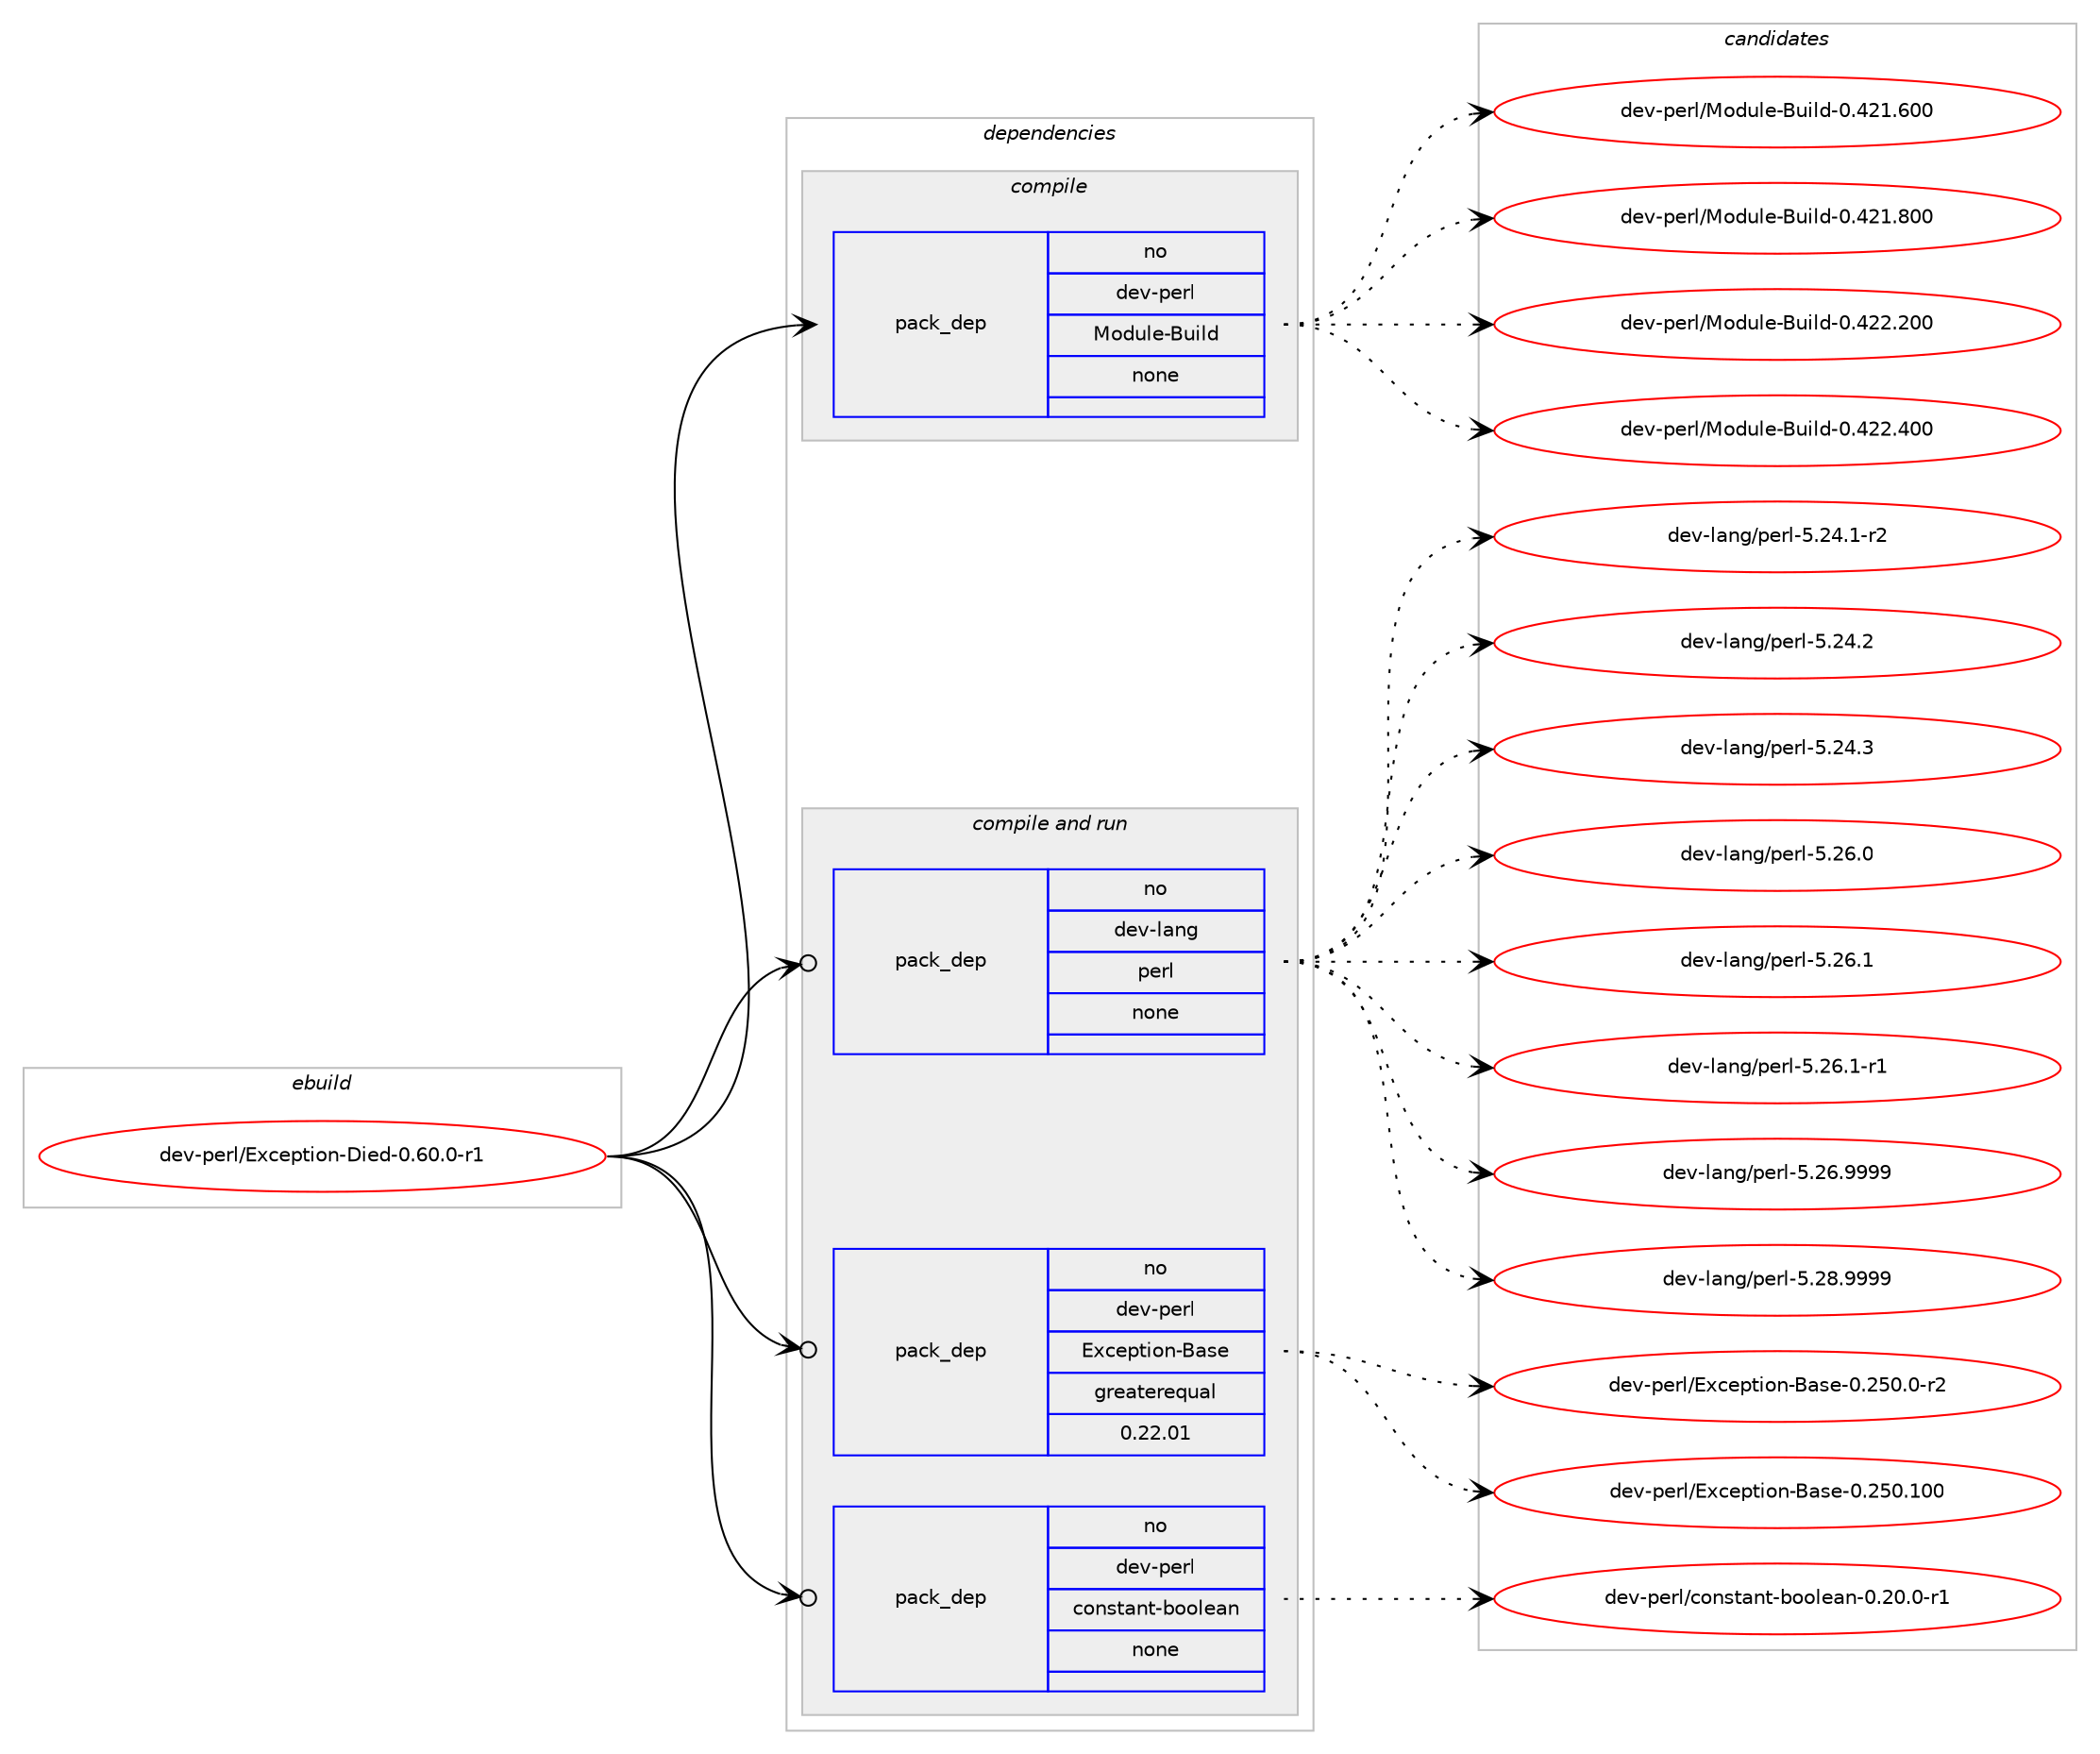 digraph prolog {

# *************
# Graph options
# *************

newrank=true;
concentrate=true;
compound=true;
graph [rankdir=LR,fontname=Helvetica,fontsize=10,ranksep=1.5];#, ranksep=2.5, nodesep=0.2];
edge  [arrowhead=vee];
node  [fontname=Helvetica,fontsize=10];

# **********
# The ebuild
# **********

subgraph cluster_leftcol {
color=gray;
rank=same;
label=<<i>ebuild</i>>;
id [label="dev-perl/Exception-Died-0.60.0-r1", color=red, width=4, href="../dev-perl/Exception-Died-0.60.0-r1.svg"];
}

# ****************
# The dependencies
# ****************

subgraph cluster_midcol {
color=gray;
label=<<i>dependencies</i>>;
subgraph cluster_compile {
fillcolor="#eeeeee";
style=filled;
label=<<i>compile</i>>;
subgraph pack99036 {
dependency129880 [label=<<TABLE BORDER="0" CELLBORDER="1" CELLSPACING="0" CELLPADDING="4" WIDTH="220"><TR><TD ROWSPAN="6" CELLPADDING="30">pack_dep</TD></TR><TR><TD WIDTH="110">no</TD></TR><TR><TD>dev-perl</TD></TR><TR><TD>Module-Build</TD></TR><TR><TD>none</TD></TR><TR><TD></TD></TR></TABLE>>, shape=none, color=blue];
}
id:e -> dependency129880:w [weight=20,style="solid",arrowhead="vee"];
}
subgraph cluster_compileandrun {
fillcolor="#eeeeee";
style=filled;
label=<<i>compile and run</i>>;
subgraph pack99037 {
dependency129881 [label=<<TABLE BORDER="0" CELLBORDER="1" CELLSPACING="0" CELLPADDING="4" WIDTH="220"><TR><TD ROWSPAN="6" CELLPADDING="30">pack_dep</TD></TR><TR><TD WIDTH="110">no</TD></TR><TR><TD>dev-lang</TD></TR><TR><TD>perl</TD></TR><TR><TD>none</TD></TR><TR><TD></TD></TR></TABLE>>, shape=none, color=blue];
}
id:e -> dependency129881:w [weight=20,style="solid",arrowhead="odotvee"];
subgraph pack99038 {
dependency129882 [label=<<TABLE BORDER="0" CELLBORDER="1" CELLSPACING="0" CELLPADDING="4" WIDTH="220"><TR><TD ROWSPAN="6" CELLPADDING="30">pack_dep</TD></TR><TR><TD WIDTH="110">no</TD></TR><TR><TD>dev-perl</TD></TR><TR><TD>Exception-Base</TD></TR><TR><TD>greaterequal</TD></TR><TR><TD>0.22.01</TD></TR></TABLE>>, shape=none, color=blue];
}
id:e -> dependency129882:w [weight=20,style="solid",arrowhead="odotvee"];
subgraph pack99039 {
dependency129883 [label=<<TABLE BORDER="0" CELLBORDER="1" CELLSPACING="0" CELLPADDING="4" WIDTH="220"><TR><TD ROWSPAN="6" CELLPADDING="30">pack_dep</TD></TR><TR><TD WIDTH="110">no</TD></TR><TR><TD>dev-perl</TD></TR><TR><TD>constant-boolean</TD></TR><TR><TD>none</TD></TR><TR><TD></TD></TR></TABLE>>, shape=none, color=blue];
}
id:e -> dependency129883:w [weight=20,style="solid",arrowhead="odotvee"];
}
subgraph cluster_run {
fillcolor="#eeeeee";
style=filled;
label=<<i>run</i>>;
}
}

# **************
# The candidates
# **************

subgraph cluster_choices {
rank=same;
color=gray;
label=<<i>candidates</i>>;

subgraph choice99036 {
color=black;
nodesep=1;
choice100101118451121011141084777111100117108101456611710510810045484652504946544848 [label="dev-perl/Module-Build-0.421.600", color=red, width=4,href="../dev-perl/Module-Build-0.421.600.svg"];
choice100101118451121011141084777111100117108101456611710510810045484652504946564848 [label="dev-perl/Module-Build-0.421.800", color=red, width=4,href="../dev-perl/Module-Build-0.421.800.svg"];
choice100101118451121011141084777111100117108101456611710510810045484652505046504848 [label="dev-perl/Module-Build-0.422.200", color=red, width=4,href="../dev-perl/Module-Build-0.422.200.svg"];
choice100101118451121011141084777111100117108101456611710510810045484652505046524848 [label="dev-perl/Module-Build-0.422.400", color=red, width=4,href="../dev-perl/Module-Build-0.422.400.svg"];
dependency129880:e -> choice100101118451121011141084777111100117108101456611710510810045484652504946544848:w [style=dotted,weight="100"];
dependency129880:e -> choice100101118451121011141084777111100117108101456611710510810045484652504946564848:w [style=dotted,weight="100"];
dependency129880:e -> choice100101118451121011141084777111100117108101456611710510810045484652505046504848:w [style=dotted,weight="100"];
dependency129880:e -> choice100101118451121011141084777111100117108101456611710510810045484652505046524848:w [style=dotted,weight="100"];
}
subgraph choice99037 {
color=black;
nodesep=1;
choice100101118451089711010347112101114108455346505246494511450 [label="dev-lang/perl-5.24.1-r2", color=red, width=4,href="../dev-lang/perl-5.24.1-r2.svg"];
choice10010111845108971101034711210111410845534650524650 [label="dev-lang/perl-5.24.2", color=red, width=4,href="../dev-lang/perl-5.24.2.svg"];
choice10010111845108971101034711210111410845534650524651 [label="dev-lang/perl-5.24.3", color=red, width=4,href="../dev-lang/perl-5.24.3.svg"];
choice10010111845108971101034711210111410845534650544648 [label="dev-lang/perl-5.26.0", color=red, width=4,href="../dev-lang/perl-5.26.0.svg"];
choice10010111845108971101034711210111410845534650544649 [label="dev-lang/perl-5.26.1", color=red, width=4,href="../dev-lang/perl-5.26.1.svg"];
choice100101118451089711010347112101114108455346505446494511449 [label="dev-lang/perl-5.26.1-r1", color=red, width=4,href="../dev-lang/perl-5.26.1-r1.svg"];
choice10010111845108971101034711210111410845534650544657575757 [label="dev-lang/perl-5.26.9999", color=red, width=4,href="../dev-lang/perl-5.26.9999.svg"];
choice10010111845108971101034711210111410845534650564657575757 [label="dev-lang/perl-5.28.9999", color=red, width=4,href="../dev-lang/perl-5.28.9999.svg"];
dependency129881:e -> choice100101118451089711010347112101114108455346505246494511450:w [style=dotted,weight="100"];
dependency129881:e -> choice10010111845108971101034711210111410845534650524650:w [style=dotted,weight="100"];
dependency129881:e -> choice10010111845108971101034711210111410845534650524651:w [style=dotted,weight="100"];
dependency129881:e -> choice10010111845108971101034711210111410845534650544648:w [style=dotted,weight="100"];
dependency129881:e -> choice10010111845108971101034711210111410845534650544649:w [style=dotted,weight="100"];
dependency129881:e -> choice100101118451089711010347112101114108455346505446494511449:w [style=dotted,weight="100"];
dependency129881:e -> choice10010111845108971101034711210111410845534650544657575757:w [style=dotted,weight="100"];
dependency129881:e -> choice10010111845108971101034711210111410845534650564657575757:w [style=dotted,weight="100"];
}
subgraph choice99038 {
color=black;
nodesep=1;
choice1001011184511210111410847691209910111211610511111045669711510145484650534846484511450 [label="dev-perl/Exception-Base-0.250.0-r2", color=red, width=4,href="../dev-perl/Exception-Base-0.250.0-r2.svg"];
choice1001011184511210111410847691209910111211610511111045669711510145484650534846494848 [label="dev-perl/Exception-Base-0.250.100", color=red, width=4,href="../dev-perl/Exception-Base-0.250.100.svg"];
dependency129882:e -> choice1001011184511210111410847691209910111211610511111045669711510145484650534846484511450:w [style=dotted,weight="100"];
dependency129882:e -> choice1001011184511210111410847691209910111211610511111045669711510145484650534846494848:w [style=dotted,weight="100"];
}
subgraph choice99039 {
color=black;
nodesep=1;
choice10010111845112101114108479911111011511697110116459811111110810197110454846504846484511449 [label="dev-perl/constant-boolean-0.20.0-r1", color=red, width=4,href="../dev-perl/constant-boolean-0.20.0-r1.svg"];
dependency129883:e -> choice10010111845112101114108479911111011511697110116459811111110810197110454846504846484511449:w [style=dotted,weight="100"];
}
}

}
